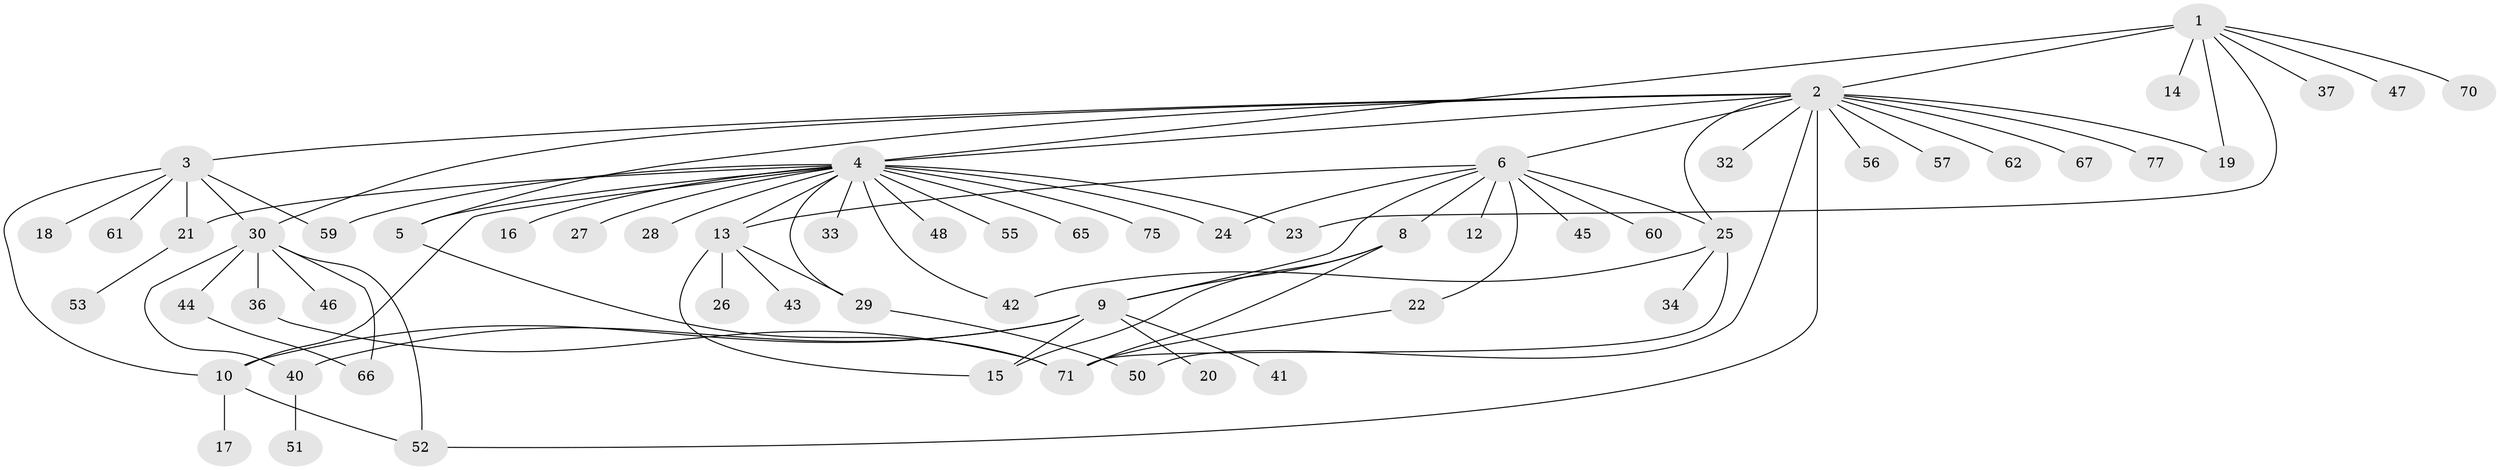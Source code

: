 // Generated by graph-tools (version 1.1) at 2025/23/03/03/25 07:23:53]
// undirected, 60 vertices, 85 edges
graph export_dot {
graph [start="1"]
  node [color=gray90,style=filled];
  1 [super="+38"];
  2 [super="+31"];
  3 [super="+63"];
  4 [super="+7"];
  5;
  6 [super="+11"];
  8;
  9 [super="+64"];
  10 [super="+76"];
  12 [super="+35"];
  13 [super="+54"];
  14;
  15 [super="+39"];
  16;
  17;
  18;
  19;
  20;
  21;
  22;
  23;
  24 [super="+74"];
  25 [super="+73"];
  26;
  27;
  28;
  29 [super="+49"];
  30 [super="+58"];
  32;
  33;
  34;
  36;
  37;
  40 [super="+78"];
  41;
  42;
  43;
  44;
  45;
  46;
  47;
  48;
  50;
  51 [super="+69"];
  52;
  53;
  55;
  56;
  57;
  59;
  60;
  61;
  62;
  65;
  66 [super="+68"];
  67;
  70;
  71 [super="+72"];
  75;
  77;
  1 -- 2 [weight=2];
  1 -- 4 [weight=2];
  1 -- 14;
  1 -- 19;
  1 -- 23;
  1 -- 37;
  1 -- 47;
  1 -- 70;
  2 -- 3;
  2 -- 4;
  2 -- 5;
  2 -- 6;
  2 -- 19;
  2 -- 30;
  2 -- 32;
  2 -- 50;
  2 -- 56;
  2 -- 57;
  2 -- 62;
  2 -- 77;
  2 -- 67;
  2 -- 52;
  2 -- 25;
  3 -- 10;
  3 -- 18;
  3 -- 21;
  3 -- 30;
  3 -- 61;
  3 -- 59;
  4 -- 5;
  4 -- 10;
  4 -- 16;
  4 -- 21;
  4 -- 23;
  4 -- 24;
  4 -- 33;
  4 -- 42;
  4 -- 48;
  4 -- 59;
  4 -- 65;
  4 -- 75;
  4 -- 55;
  4 -- 27;
  4 -- 28;
  4 -- 13;
  4 -- 29;
  5 -- 71;
  6 -- 8;
  6 -- 9;
  6 -- 12;
  6 -- 13;
  6 -- 22;
  6 -- 24;
  6 -- 25;
  6 -- 45;
  6 -- 60;
  8 -- 9;
  8 -- 71;
  8 -- 15;
  9 -- 10;
  9 -- 15;
  9 -- 20;
  9 -- 40 [weight=2];
  9 -- 41;
  10 -- 17;
  10 -- 52;
  13 -- 15;
  13 -- 26;
  13 -- 29;
  13 -- 43;
  21 -- 53;
  22 -- 71;
  25 -- 34;
  25 -- 42;
  25 -- 71;
  29 -- 50;
  30 -- 36;
  30 -- 40;
  30 -- 44;
  30 -- 46;
  30 -- 52;
  30 -- 66;
  36 -- 71;
  40 -- 51;
  44 -- 66;
}
